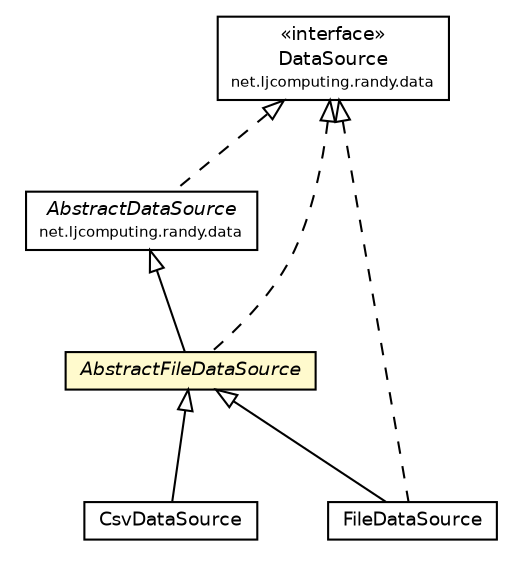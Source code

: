 #!/usr/local/bin/dot
#
# Class diagram 
# Generated by UMLGraph version R5_6 (http://www.umlgraph.org/)
#

digraph G {
	edge [fontname="Helvetica",fontsize=10,labelfontname="Helvetica",labelfontsize=10];
	node [fontname="Helvetica",fontsize=10,shape=plaintext];
	nodesep=0.25;
	ranksep=0.5;
	// net.ljcomputing.randy.data.AbstractDataSource
	c229 [label=<<table title="net.ljcomputing.randy.data.AbstractDataSource" border="0" cellborder="1" cellspacing="0" cellpadding="2" port="p" href="../AbstractDataSource.html">
		<tr><td><table border="0" cellspacing="0" cellpadding="1">
<tr><td align="center" balign="center"><font face="Helvetica-Oblique"> AbstractDataSource </font></td></tr>
<tr><td align="center" balign="center"><font point-size="7.0"> net.ljcomputing.randy.data </font></td></tr>
		</table></td></tr>
		</table>>, URL="../AbstractDataSource.html", fontname="Helvetica", fontcolor="black", fontsize=9.0];
	// net.ljcomputing.randy.data.DataSource
	c232 [label=<<table title="net.ljcomputing.randy.data.DataSource" border="0" cellborder="1" cellspacing="0" cellpadding="2" port="p" href="../DataSource.html">
		<tr><td><table border="0" cellspacing="0" cellpadding="1">
<tr><td align="center" balign="center"> &#171;interface&#187; </td></tr>
<tr><td align="center" balign="center"> DataSource </td></tr>
<tr><td align="center" balign="center"><font point-size="7.0"> net.ljcomputing.randy.data </font></td></tr>
		</table></td></tr>
		</table>>, URL="../DataSource.html", fontname="Helvetica", fontcolor="black", fontsize=9.0];
	// net.ljcomputing.randy.data.file.FileDataSource
	c236 [label=<<table title="net.ljcomputing.randy.data.file.FileDataSource" border="0" cellborder="1" cellspacing="0" cellpadding="2" port="p" href="./FileDataSource.html">
		<tr><td><table border="0" cellspacing="0" cellpadding="1">
<tr><td align="center" balign="center"> FileDataSource </td></tr>
		</table></td></tr>
		</table>>, URL="./FileDataSource.html", fontname="Helvetica", fontcolor="black", fontsize=9.0];
	// net.ljcomputing.randy.data.file.AbstractFileDataSource
	c237 [label=<<table title="net.ljcomputing.randy.data.file.AbstractFileDataSource" border="0" cellborder="1" cellspacing="0" cellpadding="2" port="p" bgcolor="lemonChiffon" href="./AbstractFileDataSource.html">
		<tr><td><table border="0" cellspacing="0" cellpadding="1">
<tr><td align="center" balign="center"><font face="Helvetica-Oblique"> AbstractFileDataSource </font></td></tr>
		</table></td></tr>
		</table>>, URL="./AbstractFileDataSource.html", fontname="Helvetica", fontcolor="black", fontsize=9.0];
	// net.ljcomputing.randy.data.file.CsvDataSource
	c238 [label=<<table title="net.ljcomputing.randy.data.file.CsvDataSource" border="0" cellborder="1" cellspacing="0" cellpadding="2" port="p" href="./CsvDataSource.html">
		<tr><td><table border="0" cellspacing="0" cellpadding="1">
<tr><td align="center" balign="center"> CsvDataSource </td></tr>
		</table></td></tr>
		</table>>, URL="./CsvDataSource.html", fontname="Helvetica", fontcolor="black", fontsize=9.0];
	//net.ljcomputing.randy.data.AbstractDataSource implements net.ljcomputing.randy.data.DataSource
	c232:p -> c229:p [dir=back,arrowtail=empty,style=dashed];
	//net.ljcomputing.randy.data.file.FileDataSource extends net.ljcomputing.randy.data.file.AbstractFileDataSource
	c237:p -> c236:p [dir=back,arrowtail=empty];
	//net.ljcomputing.randy.data.file.FileDataSource implements net.ljcomputing.randy.data.DataSource
	c232:p -> c236:p [dir=back,arrowtail=empty,style=dashed];
	//net.ljcomputing.randy.data.file.AbstractFileDataSource extends net.ljcomputing.randy.data.AbstractDataSource
	c229:p -> c237:p [dir=back,arrowtail=empty];
	//net.ljcomputing.randy.data.file.AbstractFileDataSource implements net.ljcomputing.randy.data.DataSource
	c232:p -> c237:p [dir=back,arrowtail=empty,style=dashed];
	//net.ljcomputing.randy.data.file.CsvDataSource extends net.ljcomputing.randy.data.file.AbstractFileDataSource
	c237:p -> c238:p [dir=back,arrowtail=empty];
}

